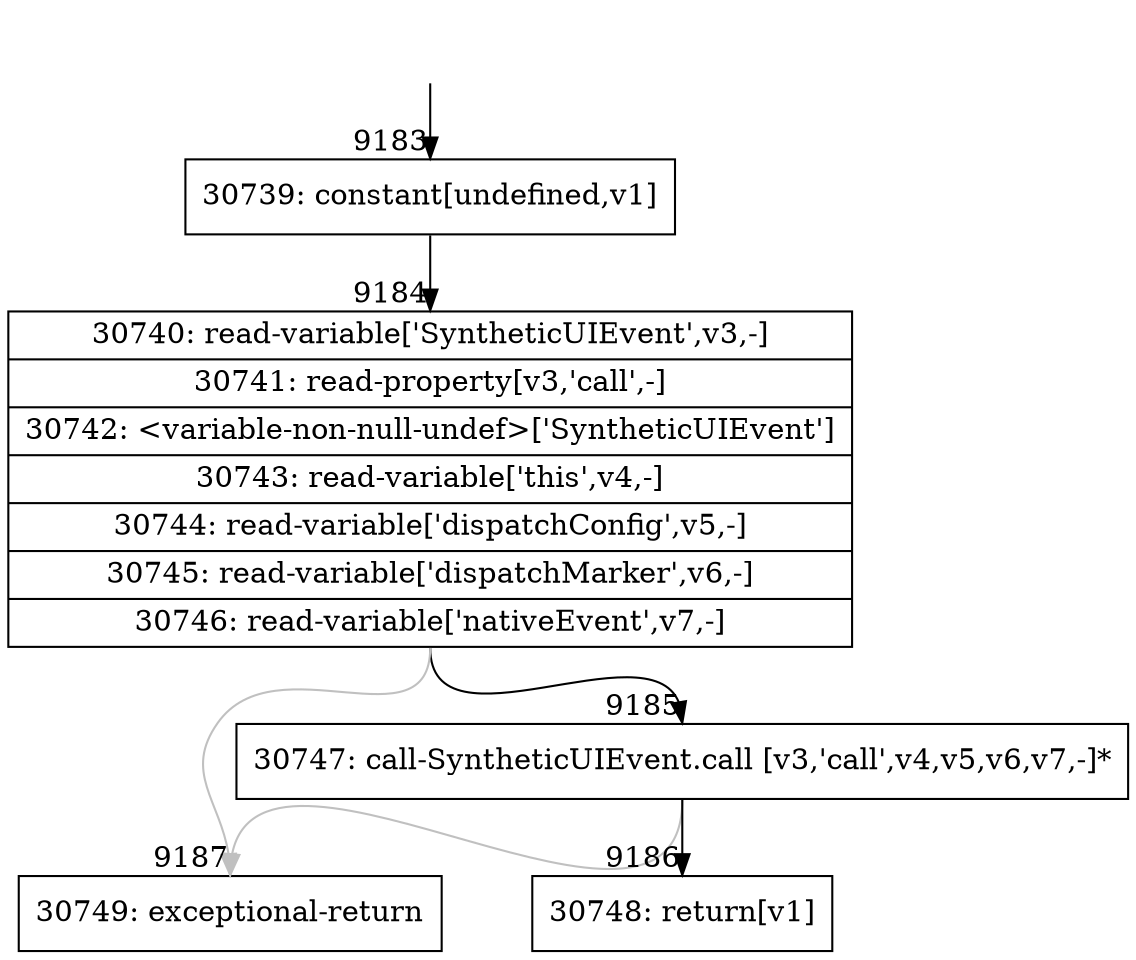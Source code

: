 digraph {
rankdir="TD"
BB_entry669[shape=none,label=""];
BB_entry669 -> BB9183 [tailport=s, headport=n, headlabel="    9183"]
BB9183 [shape=record label="{30739: constant[undefined,v1]}" ] 
BB9183 -> BB9184 [tailport=s, headport=n, headlabel="      9184"]
BB9184 [shape=record label="{30740: read-variable['SyntheticUIEvent',v3,-]|30741: read-property[v3,'call',-]|30742: \<variable-non-null-undef\>['SyntheticUIEvent']|30743: read-variable['this',v4,-]|30744: read-variable['dispatchConfig',v5,-]|30745: read-variable['dispatchMarker',v6,-]|30746: read-variable['nativeEvent',v7,-]}" ] 
BB9184 -> BB9185 [tailport=s, headport=n, headlabel="      9185"]
BB9184 -> BB9187 [tailport=s, headport=n, color=gray, headlabel="      9187"]
BB9185 [shape=record label="{30747: call-SyntheticUIEvent.call [v3,'call',v4,v5,v6,v7,-]*}" ] 
BB9185 -> BB9186 [tailport=s, headport=n, headlabel="      9186"]
BB9185 -> BB9187 [tailport=s, headport=n, color=gray]
BB9186 [shape=record label="{30748: return[v1]}" ] 
BB9187 [shape=record label="{30749: exceptional-return}" ] 
//#$~ 16252
}

